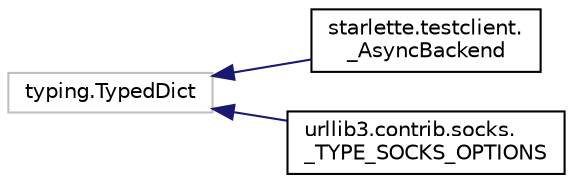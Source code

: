 digraph "Graphical Class Hierarchy"
{
 // LATEX_PDF_SIZE
  edge [fontname="Helvetica",fontsize="10",labelfontname="Helvetica",labelfontsize="10"];
  node [fontname="Helvetica",fontsize="10",shape=record];
  rankdir="LR";
  Node14262 [label="typing.TypedDict",height=0.2,width=0.4,color="grey75", fillcolor="white", style="filled",tooltip=" "];
  Node14262 -> Node0 [dir="back",color="midnightblue",fontsize="10",style="solid",fontname="Helvetica"];
  Node0 [label="starlette.testclient.\l_AsyncBackend",height=0.2,width=0.4,color="black", fillcolor="white", style="filled",URL="$classstarlette_1_1testclient_1_1__AsyncBackend.html",tooltip=" "];
  Node14262 -> Node14264 [dir="back",color="midnightblue",fontsize="10",style="solid",fontname="Helvetica"];
  Node14264 [label="urllib3.contrib.socks.\l_TYPE_SOCKS_OPTIONS",height=0.2,width=0.4,color="black", fillcolor="white", style="filled",URL="$classurllib3_1_1contrib_1_1socks_1_1__TYPE__SOCKS__OPTIONS.html",tooltip=" "];
}
